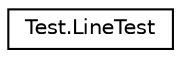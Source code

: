digraph "Graphe hiérarchique des classes"
{
 // LATEX_PDF_SIZE
  edge [fontname="Helvetica",fontsize="10",labelfontname="Helvetica",labelfontsize="10"];
  node [fontname="Helvetica",fontsize="10",shape=record];
  rankdir="LR";
  Node0 [label="Test.LineTest",height=0.2,width=0.4,color="black", fillcolor="white", style="filled",URL="$classTest_1_1LineTest.html",tooltip=" "];
}
